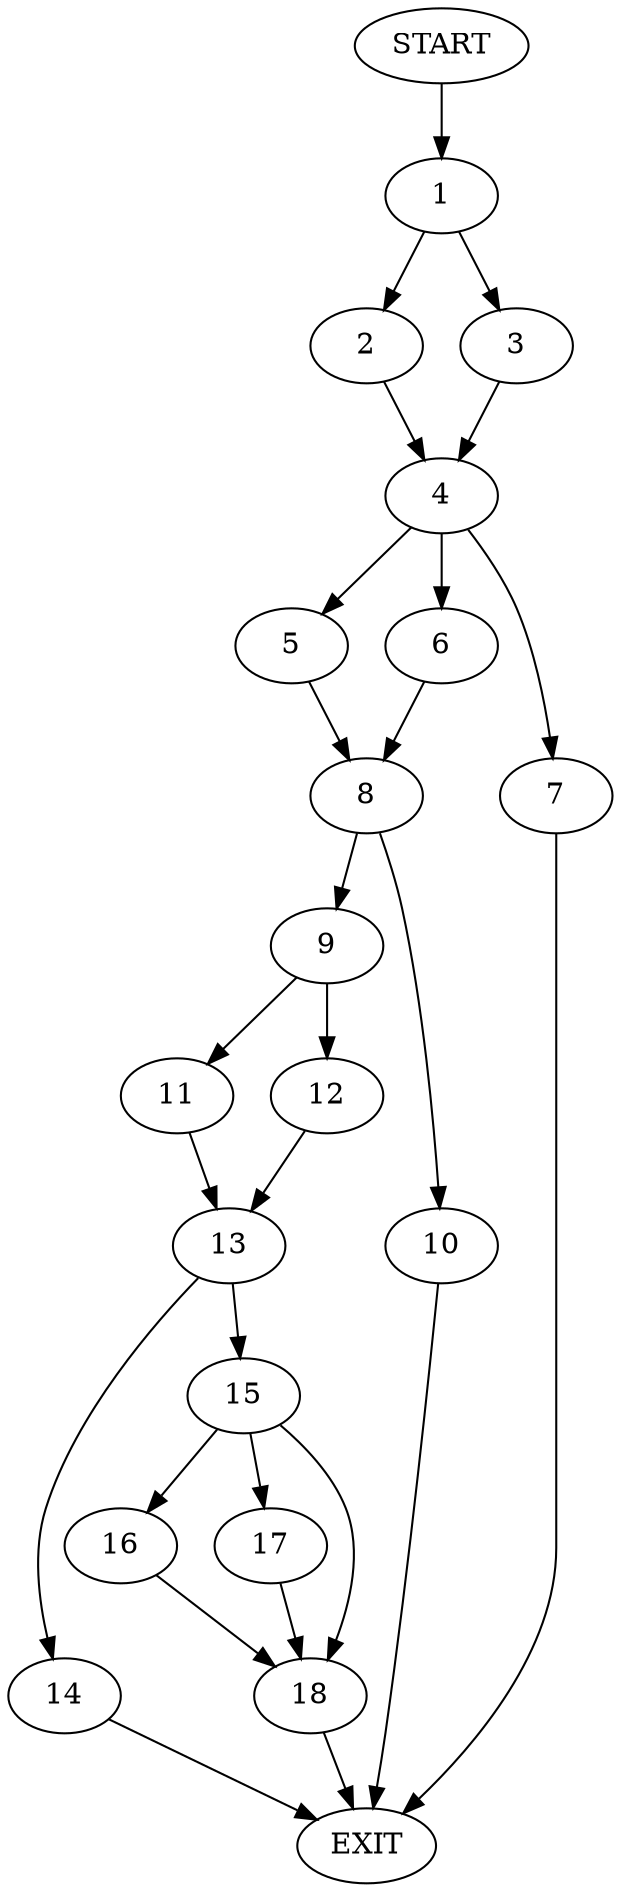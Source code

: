 digraph {
0 [label="START"]
19 [label="EXIT"]
0 -> 1
1 -> 2
1 -> 3
3 -> 4
2 -> 4
4 -> 5
4 -> 6
4 -> 7
7 -> 19
5 -> 8
6 -> 8
8 -> 9
8 -> 10
9 -> 11
9 -> 12
10 -> 19
11 -> 13
12 -> 13
13 -> 14
13 -> 15
14 -> 19
15 -> 16
15 -> 17
15 -> 18
18 -> 19
17 -> 18
16 -> 18
}
